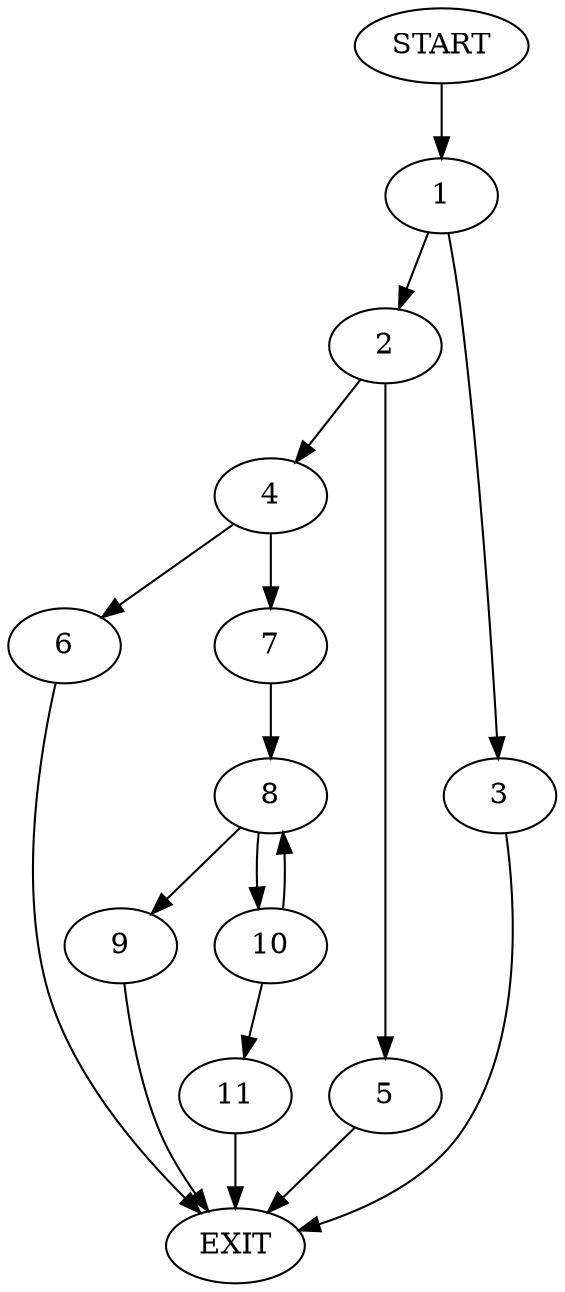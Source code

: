 digraph {
0 [label="START"]
12 [label="EXIT"]
0 -> 1
1 -> 2
1 -> 3
3 -> 12
2 -> 4
2 -> 5
5 -> 12
4 -> 6
4 -> 7
7 -> 8
6 -> 12
8 -> 9
8 -> 10
10 -> 11
10 -> 8
9 -> 12
11 -> 12
}
